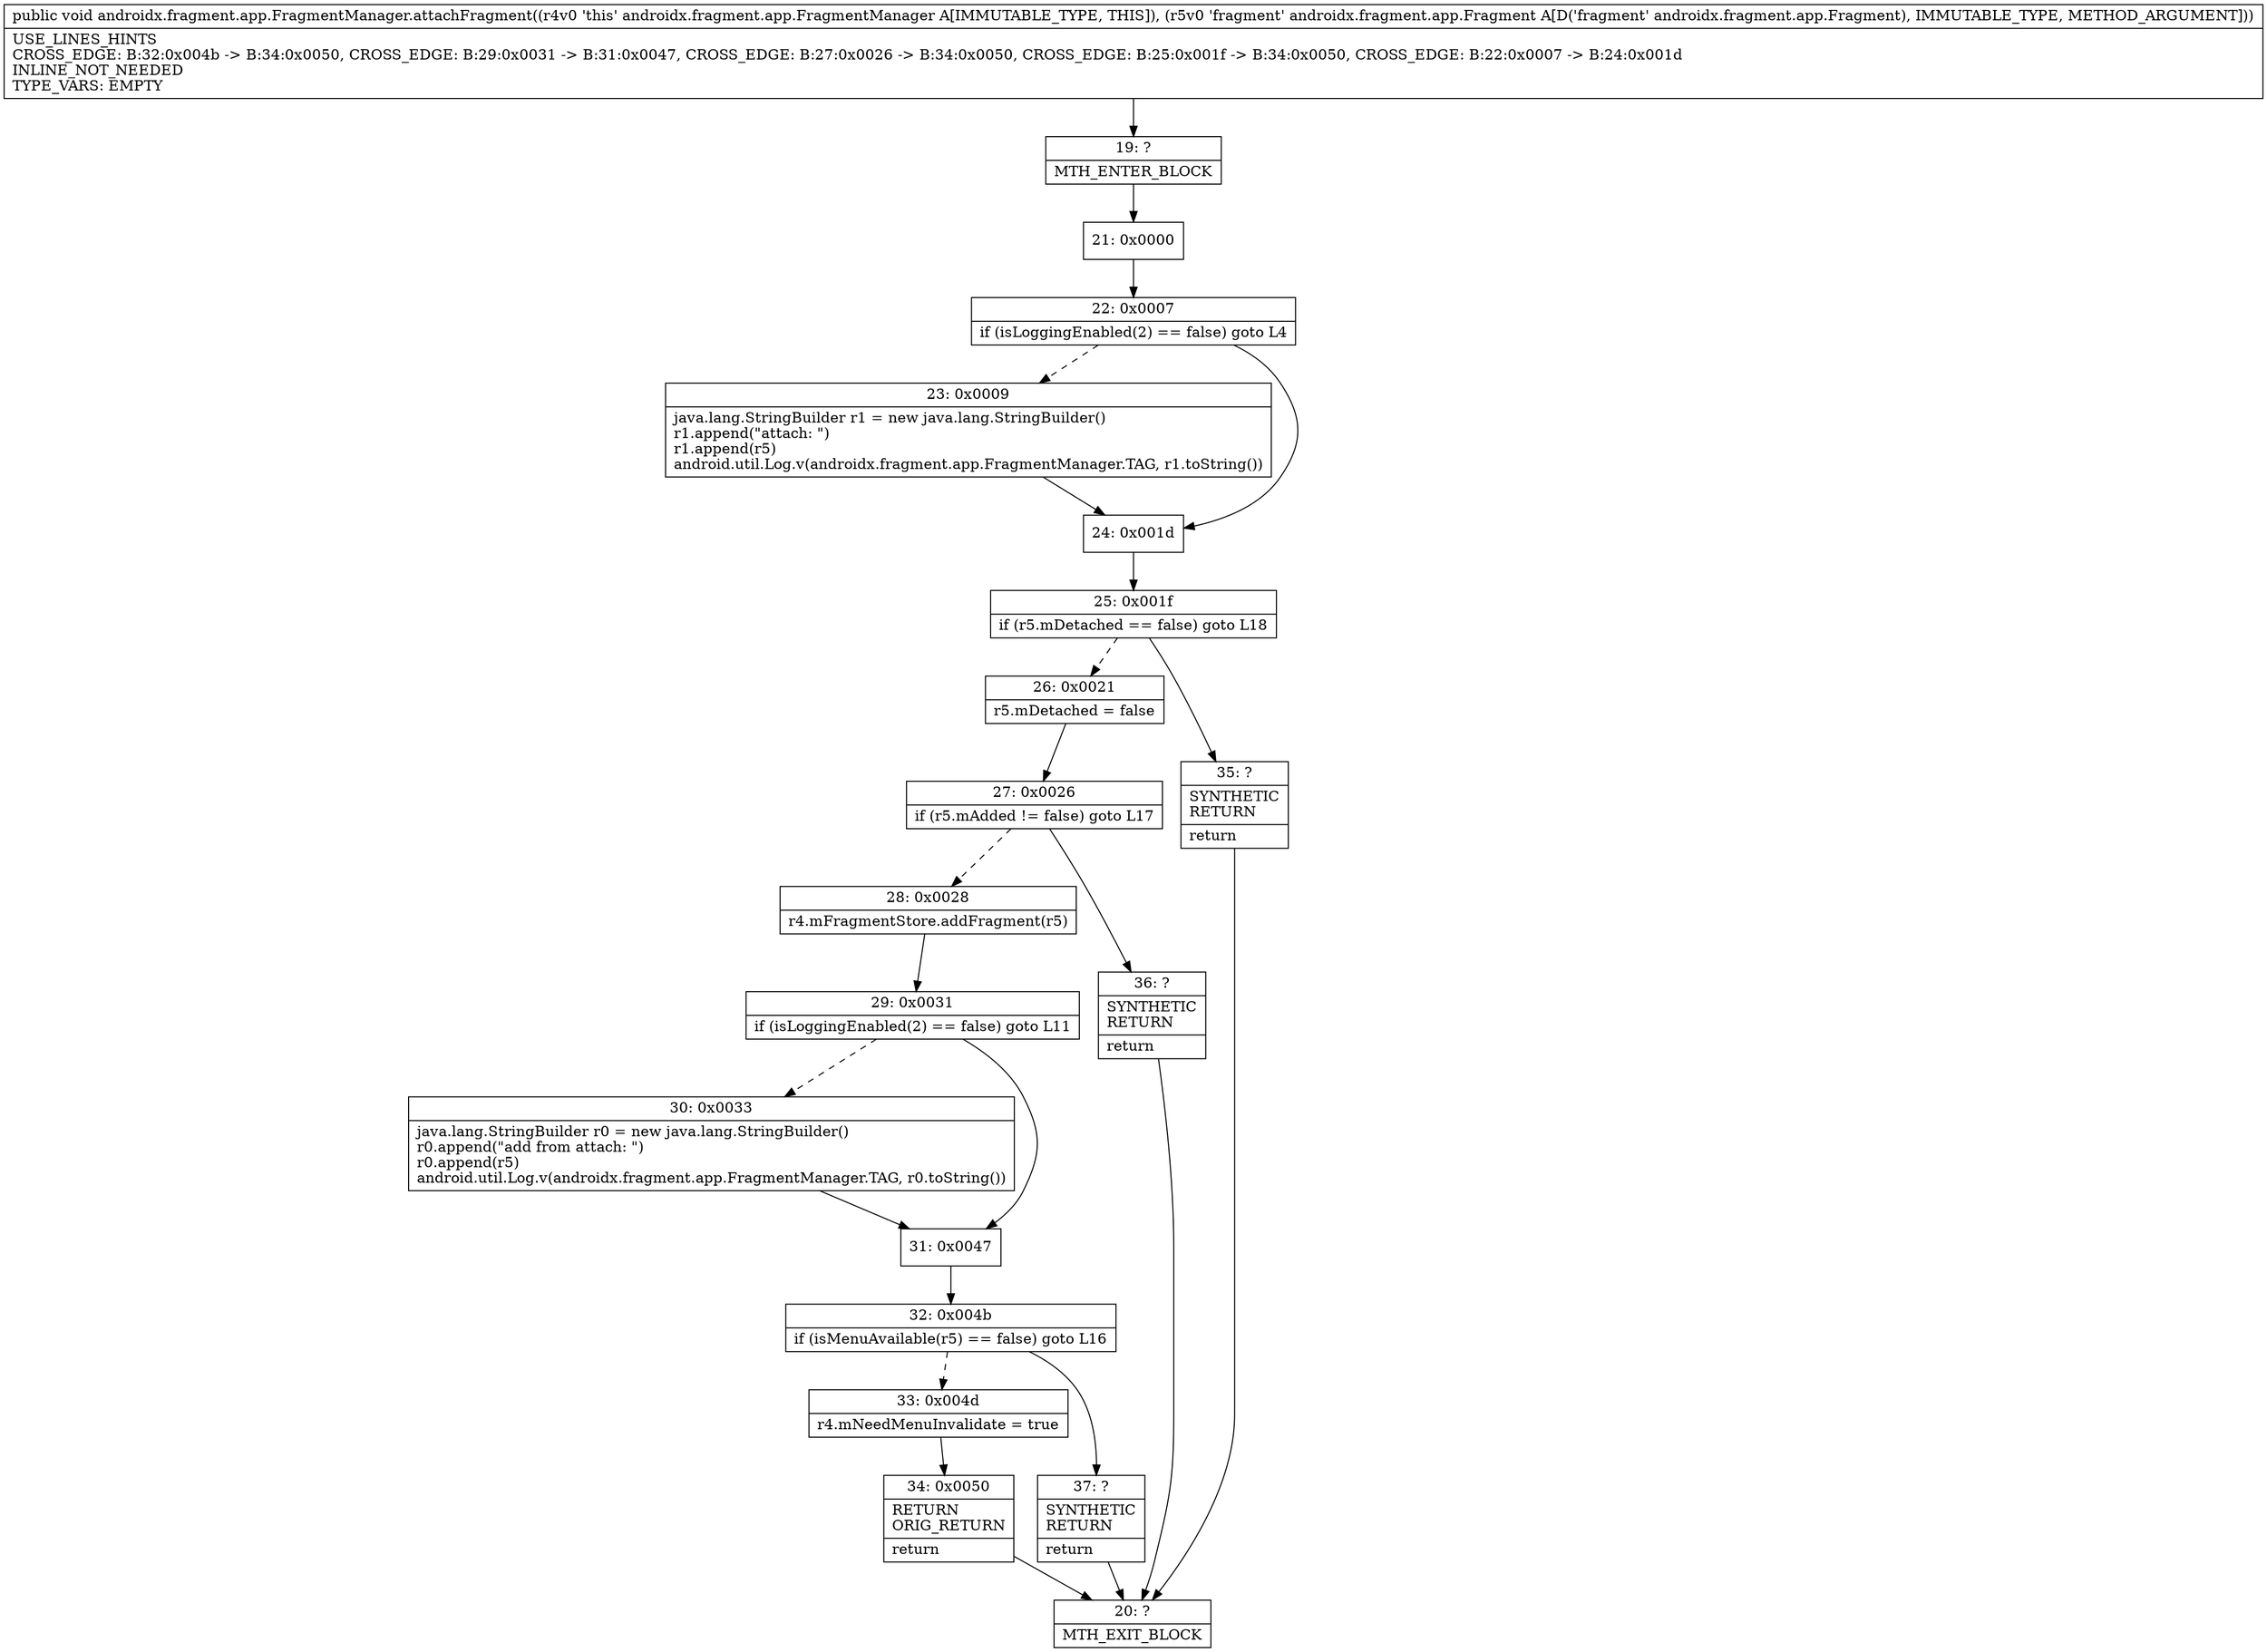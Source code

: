 digraph "CFG forandroidx.fragment.app.FragmentManager.attachFragment(Landroidx\/fragment\/app\/Fragment;)V" {
Node_19 [shape=record,label="{19\:\ ?|MTH_ENTER_BLOCK\l}"];
Node_21 [shape=record,label="{21\:\ 0x0000}"];
Node_22 [shape=record,label="{22\:\ 0x0007|if (isLoggingEnabled(2) == false) goto L4\l}"];
Node_23 [shape=record,label="{23\:\ 0x0009|java.lang.StringBuilder r1 = new java.lang.StringBuilder()\lr1.append(\"attach: \")\lr1.append(r5)\landroid.util.Log.v(androidx.fragment.app.FragmentManager.TAG, r1.toString())\l}"];
Node_24 [shape=record,label="{24\:\ 0x001d}"];
Node_25 [shape=record,label="{25\:\ 0x001f|if (r5.mDetached == false) goto L18\l}"];
Node_26 [shape=record,label="{26\:\ 0x0021|r5.mDetached = false\l}"];
Node_27 [shape=record,label="{27\:\ 0x0026|if (r5.mAdded != false) goto L17\l}"];
Node_28 [shape=record,label="{28\:\ 0x0028|r4.mFragmentStore.addFragment(r5)\l}"];
Node_29 [shape=record,label="{29\:\ 0x0031|if (isLoggingEnabled(2) == false) goto L11\l}"];
Node_30 [shape=record,label="{30\:\ 0x0033|java.lang.StringBuilder r0 = new java.lang.StringBuilder()\lr0.append(\"add from attach: \")\lr0.append(r5)\landroid.util.Log.v(androidx.fragment.app.FragmentManager.TAG, r0.toString())\l}"];
Node_31 [shape=record,label="{31\:\ 0x0047}"];
Node_32 [shape=record,label="{32\:\ 0x004b|if (isMenuAvailable(r5) == false) goto L16\l}"];
Node_33 [shape=record,label="{33\:\ 0x004d|r4.mNeedMenuInvalidate = true\l}"];
Node_34 [shape=record,label="{34\:\ 0x0050|RETURN\lORIG_RETURN\l|return\l}"];
Node_20 [shape=record,label="{20\:\ ?|MTH_EXIT_BLOCK\l}"];
Node_37 [shape=record,label="{37\:\ ?|SYNTHETIC\lRETURN\l|return\l}"];
Node_36 [shape=record,label="{36\:\ ?|SYNTHETIC\lRETURN\l|return\l}"];
Node_35 [shape=record,label="{35\:\ ?|SYNTHETIC\lRETURN\l|return\l}"];
MethodNode[shape=record,label="{public void androidx.fragment.app.FragmentManager.attachFragment((r4v0 'this' androidx.fragment.app.FragmentManager A[IMMUTABLE_TYPE, THIS]), (r5v0 'fragment' androidx.fragment.app.Fragment A[D('fragment' androidx.fragment.app.Fragment), IMMUTABLE_TYPE, METHOD_ARGUMENT]))  | USE_LINES_HINTS\lCROSS_EDGE: B:32:0x004b \-\> B:34:0x0050, CROSS_EDGE: B:29:0x0031 \-\> B:31:0x0047, CROSS_EDGE: B:27:0x0026 \-\> B:34:0x0050, CROSS_EDGE: B:25:0x001f \-\> B:34:0x0050, CROSS_EDGE: B:22:0x0007 \-\> B:24:0x001d\lINLINE_NOT_NEEDED\lTYPE_VARS: EMPTY\l}"];
MethodNode -> Node_19;Node_19 -> Node_21;
Node_21 -> Node_22;
Node_22 -> Node_23[style=dashed];
Node_22 -> Node_24;
Node_23 -> Node_24;
Node_24 -> Node_25;
Node_25 -> Node_26[style=dashed];
Node_25 -> Node_35;
Node_26 -> Node_27;
Node_27 -> Node_28[style=dashed];
Node_27 -> Node_36;
Node_28 -> Node_29;
Node_29 -> Node_30[style=dashed];
Node_29 -> Node_31;
Node_30 -> Node_31;
Node_31 -> Node_32;
Node_32 -> Node_33[style=dashed];
Node_32 -> Node_37;
Node_33 -> Node_34;
Node_34 -> Node_20;
Node_37 -> Node_20;
Node_36 -> Node_20;
Node_35 -> Node_20;
}

